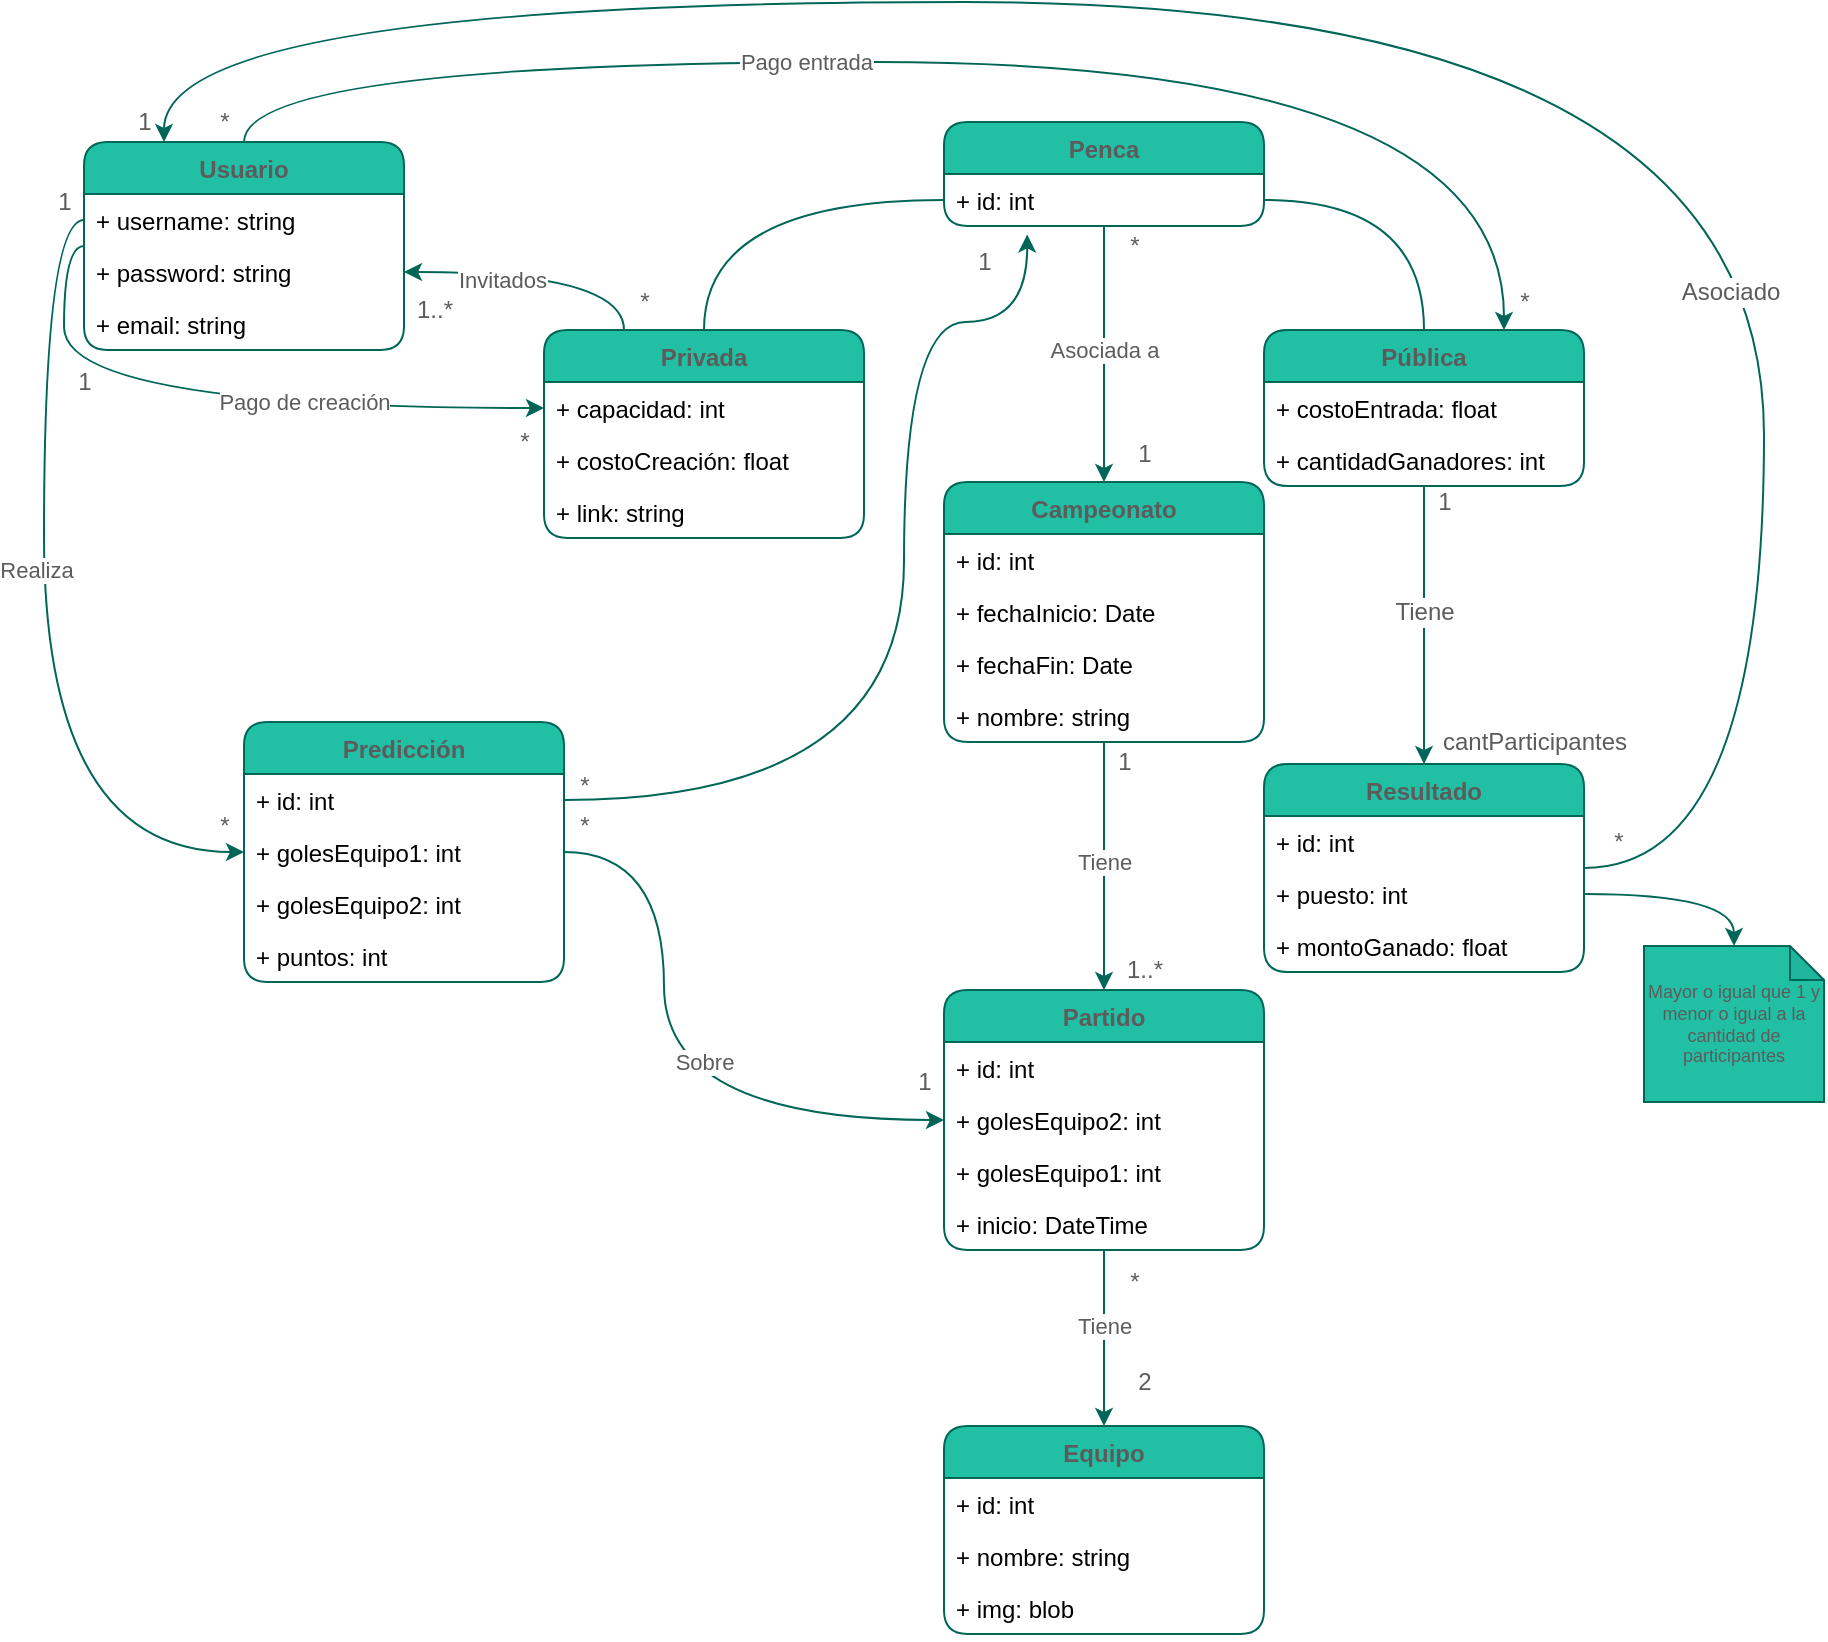 <mxfile version="14.6.13" type="device" pages="2"><diagram id="7rXaNCqC3UfSgt3z2woH" name="Diagrama"><mxGraphModel dx="1024" dy="584" grid="1" gridSize="10" guides="1" tooltips="1" connect="1" arrows="1" fold="1" page="1" pageScale="1" pageWidth="827" pageHeight="1169" math="0" shadow="0"><root><mxCell id="0"/><mxCell id="1" parent="0"/><mxCell id="nAAMIq5qlg37xRs95iQ4-43" style="edgeStyle=orthogonalEdgeStyle;curved=1;rounded=1;sketch=0;orthogonalLoop=1;jettySize=auto;html=1;fontColor=#5C5C5C;strokeColor=#006658;fillColor=#21C0A5;entryX=0;entryY=0.5;entryDx=0;entryDy=0;" parent="1" source="nAAMIq5qlg37xRs95iQ4-2" target="nAAMIq5qlg37xRs95iQ4-50" edge="1"><mxGeometry relative="1" as="geometry"><mxPoint x="100" y="340" as="targetPoint"/><Array as="points"><mxPoint x="40" y="142"/><mxPoint x="40" y="223"/></Array></mxGeometry></mxCell><mxCell id="nAAMIq5qlg37xRs95iQ4-44" value="Pago de creación" style="edgeLabel;html=1;align=center;verticalAlign=middle;resizable=0;points=[];fontColor=#5C5C5C;" parent="nAAMIq5qlg37xRs95iQ4-43" vertex="1" connectable="0"><mxGeometry x="0.052" y="2" relative="1" as="geometry"><mxPoint x="37" y="-1" as="offset"/></mxGeometry></mxCell><mxCell id="nAAMIq5qlg37xRs95iQ4-53" style="edgeStyle=orthogonalEdgeStyle;curved=1;rounded=1;sketch=0;orthogonalLoop=1;jettySize=auto;html=1;exitX=0.5;exitY=0;exitDx=0;exitDy=0;entryX=0.75;entryY=0;entryDx=0;entryDy=0;fontColor=#5C5C5C;strokeColor=#006658;fillColor=#21C0A5;" parent="1" source="nAAMIq5qlg37xRs95iQ4-2" target="nAAMIq5qlg37xRs95iQ4-18" edge="1"><mxGeometry relative="1" as="geometry"><Array as="points"><mxPoint x="130" y="50"/><mxPoint x="760" y="50"/></Array></mxGeometry></mxCell><mxCell id="nAAMIq5qlg37xRs95iQ4-54" value="Pago entrada" style="edgeLabel;html=1;align=center;verticalAlign=middle;resizable=0;points=[];fontColor=#5C5C5C;" parent="nAAMIq5qlg37xRs95iQ4-53" vertex="1" connectable="0"><mxGeometry x="0.334" y="-23" relative="1" as="geometry"><mxPoint x="-216" y="-23" as="offset"/></mxGeometry></mxCell><mxCell id="nAAMIq5qlg37xRs95iQ4-2" value="Usuario" style="swimlane;fontStyle=1;align=center;verticalAlign=top;childLayout=stackLayout;horizontal=1;startSize=26;horizontalStack=0;resizeParent=1;resizeParentMax=0;resizeLast=0;collapsible=1;marginBottom=0;rounded=1;sketch=0;fontColor=#5C5C5C;strokeColor=#006658;fillColor=#21C0A5;" parent="1" vertex="1"><mxGeometry x="50" y="90" width="160" height="104" as="geometry"/></mxCell><mxCell id="nAAMIq5qlg37xRs95iQ4-3" value="+ username: string" style="text;strokeColor=none;fillColor=none;align=left;verticalAlign=top;spacingLeft=4;spacingRight=4;overflow=hidden;rotatable=0;points=[[0,0.5],[1,0.5]];portConstraint=eastwest;" parent="nAAMIq5qlg37xRs95iQ4-2" vertex="1"><mxGeometry y="26" width="160" height="26" as="geometry"/></mxCell><mxCell id="nAAMIq5qlg37xRs95iQ4-6" value="+ password: string" style="text;strokeColor=none;fillColor=none;align=left;verticalAlign=top;spacingLeft=4;spacingRight=4;overflow=hidden;rotatable=0;points=[[0,0.5],[1,0.5]];portConstraint=eastwest;" parent="nAAMIq5qlg37xRs95iQ4-2" vertex="1"><mxGeometry y="52" width="160" height="26" as="geometry"/></mxCell><mxCell id="nAAMIq5qlg37xRs95iQ4-7" value="+ email: string" style="text;strokeColor=none;fillColor=none;align=left;verticalAlign=top;spacingLeft=4;spacingRight=4;overflow=hidden;rotatable=0;points=[[0,0.5],[1,0.5]];portConstraint=eastwest;" parent="nAAMIq5qlg37xRs95iQ4-2" vertex="1"><mxGeometry y="78" width="160" height="26" as="geometry"/></mxCell><mxCell id="nAAMIq5qlg37xRs95iQ4-29" style="edgeStyle=orthogonalEdgeStyle;curved=1;rounded=1;sketch=0;orthogonalLoop=1;jettySize=auto;html=1;entryX=0.5;entryY=0;entryDx=0;entryDy=0;fontColor=#5C5C5C;strokeColor=#006658;fillColor=#21C0A5;" parent="1" source="nAAMIq5qlg37xRs95iQ4-13" target="nAAMIq5qlg37xRs95iQ4-24" edge="1"><mxGeometry relative="1" as="geometry"/></mxCell><mxCell id="nAAMIq5qlg37xRs95iQ4-57" value="Asociada a" style="edgeLabel;html=1;align=center;verticalAlign=middle;resizable=0;points=[];fontColor=#5C5C5C;" parent="nAAMIq5qlg37xRs95iQ4-29" vertex="1" connectable="0"><mxGeometry x="-0.303" y="-3" relative="1" as="geometry"><mxPoint x="3" y="17" as="offset"/></mxGeometry></mxCell><mxCell id="nAAMIq5qlg37xRs95iQ4-13" value="Penca" style="swimlane;fontStyle=1;align=center;verticalAlign=top;childLayout=stackLayout;horizontal=1;startSize=26;horizontalStack=0;resizeParent=1;resizeParentMax=0;resizeLast=0;collapsible=1;marginBottom=0;rounded=1;sketch=0;fontColor=#5C5C5C;strokeColor=#006658;fillColor=#21C0A5;" parent="1" vertex="1"><mxGeometry x="480" y="80" width="160" height="52" as="geometry"/></mxCell><mxCell id="nAAMIq5qlg37xRs95iQ4-14" value="+ id: int" style="text;strokeColor=none;fillColor=none;align=left;verticalAlign=top;spacingLeft=4;spacingRight=4;overflow=hidden;rotatable=0;points=[[0,0.5],[1,0.5]];portConstraint=eastwest;" parent="nAAMIq5qlg37xRs95iQ4-13" vertex="1"><mxGeometry y="26" width="160" height="26" as="geometry"/></mxCell><mxCell id="nAAMIq5qlg37xRs95iQ4-109" style="edgeStyle=orthogonalEdgeStyle;curved=1;rounded=1;sketch=0;orthogonalLoop=1;jettySize=auto;html=1;entryX=0.5;entryY=0;entryDx=0;entryDy=0;fontSize=9;fontColor=#5C5C5C;strokeColor=#006658;fillColor=#21C0A5;" parent="1" source="nAAMIq5qlg37xRs95iQ4-18" target="nAAMIq5qlg37xRs95iQ4-103" edge="1"><mxGeometry relative="1" as="geometry"/></mxCell><mxCell id="nAAMIq5qlg37xRs95iQ4-113" value="Tiene" style="edgeLabel;html=1;align=center;verticalAlign=middle;resizable=0;points=[];fontSize=12;fontColor=#5C5C5C;" parent="nAAMIq5qlg37xRs95iQ4-109" vertex="1" connectable="0"><mxGeometry x="0.252" y="-2" relative="1" as="geometry"><mxPoint x="2" y="-24" as="offset"/></mxGeometry></mxCell><mxCell id="nAAMIq5qlg37xRs95iQ4-18" value="Pública" style="swimlane;fontStyle=1;align=center;verticalAlign=top;childLayout=stackLayout;horizontal=1;startSize=26;horizontalStack=0;resizeParent=1;resizeParentMax=0;resizeLast=0;collapsible=1;marginBottom=0;rounded=1;sketch=0;fontColor=#5C5C5C;strokeColor=#006658;fillColor=#21C0A5;" parent="1" vertex="1"><mxGeometry x="640" y="184" width="160" height="78" as="geometry"/></mxCell><mxCell id="nAAMIq5qlg37xRs95iQ4-19" value="+ costoEntrada: float" style="text;strokeColor=none;fillColor=none;align=left;verticalAlign=top;spacingLeft=4;spacingRight=4;overflow=hidden;rotatable=0;points=[[0,0.5],[1,0.5]];portConstraint=eastwest;" parent="nAAMIq5qlg37xRs95iQ4-18" vertex="1"><mxGeometry y="26" width="160" height="26" as="geometry"/></mxCell><mxCell id="nAAMIq5qlg37xRs95iQ4-100" value="+ cantidadGanadores: int" style="text;strokeColor=none;fillColor=none;align=left;verticalAlign=top;spacingLeft=4;spacingRight=4;overflow=hidden;rotatable=0;points=[[0,0.5],[1,0.5]];portConstraint=eastwest;" parent="nAAMIq5qlg37xRs95iQ4-18" vertex="1"><mxGeometry y="52" width="160" height="26" as="geometry"/></mxCell><mxCell id="nAAMIq5qlg37xRs95iQ4-36" style="edgeStyle=orthogonalEdgeStyle;curved=1;rounded=1;sketch=0;orthogonalLoop=1;jettySize=auto;html=1;exitX=0.25;exitY=0;exitDx=0;exitDy=0;entryX=1;entryY=0.5;entryDx=0;entryDy=0;fontColor=#5C5C5C;strokeColor=#006658;fillColor=#21C0A5;" parent="1" source="nAAMIq5qlg37xRs95iQ4-20" target="nAAMIq5qlg37xRs95iQ4-6" edge="1"><mxGeometry relative="1" as="geometry"/></mxCell><mxCell id="nAAMIq5qlg37xRs95iQ4-37" value="Invitados" style="edgeLabel;html=1;align=center;verticalAlign=middle;resizable=0;points=[];fontColor=#5C5C5C;" parent="nAAMIq5qlg37xRs95iQ4-36" vertex="1" connectable="0"><mxGeometry x="0.303" y="4" relative="1" as="geometry"><mxPoint as="offset"/></mxGeometry></mxCell><mxCell id="nAAMIq5qlg37xRs95iQ4-20" value="Privada" style="swimlane;fontStyle=1;align=center;verticalAlign=top;childLayout=stackLayout;horizontal=1;startSize=26;horizontalStack=0;resizeParent=1;resizeParentMax=0;resizeLast=0;collapsible=1;marginBottom=0;rounded=1;sketch=0;fontColor=#5C5C5C;strokeColor=#006658;fillColor=#21C0A5;" parent="1" vertex="1"><mxGeometry x="280" y="184" width="160" height="104" as="geometry"/></mxCell><mxCell id="nAAMIq5qlg37xRs95iQ4-50" value="+ capacidad: int" style="text;strokeColor=none;fillColor=none;align=left;verticalAlign=top;spacingLeft=4;spacingRight=4;overflow=hidden;rotatable=0;points=[[0,0.5],[1,0.5]];portConstraint=eastwest;" parent="nAAMIq5qlg37xRs95iQ4-20" vertex="1"><mxGeometry y="26" width="160" height="26" as="geometry"/></mxCell><mxCell id="nAAMIq5qlg37xRs95iQ4-101" value="+ costoCreación: float" style="text;strokeColor=none;fillColor=none;align=left;verticalAlign=top;spacingLeft=4;spacingRight=4;overflow=hidden;rotatable=0;points=[[0,0.5],[1,0.5]];portConstraint=eastwest;" parent="nAAMIq5qlg37xRs95iQ4-20" vertex="1"><mxGeometry y="52" width="160" height="26" as="geometry"/></mxCell><mxCell id="nAAMIq5qlg37xRs95iQ4-52" value="+ link: string" style="text;strokeColor=none;fillColor=none;align=left;verticalAlign=top;spacingLeft=4;spacingRight=4;overflow=hidden;rotatable=0;points=[[0,0.5],[1,0.5]];portConstraint=eastwest;" parent="nAAMIq5qlg37xRs95iQ4-20" vertex="1"><mxGeometry y="78" width="160" height="26" as="geometry"/></mxCell><mxCell id="nAAMIq5qlg37xRs95iQ4-66" style="edgeStyle=orthogonalEdgeStyle;curved=1;rounded=1;sketch=0;orthogonalLoop=1;jettySize=auto;html=1;entryX=0.5;entryY=0;entryDx=0;entryDy=0;fontColor=#5C5C5C;strokeColor=#006658;fillColor=#21C0A5;" parent="1" source="nAAMIq5qlg37xRs95iQ4-24" target="nAAMIq5qlg37xRs95iQ4-26" edge="1"><mxGeometry relative="1" as="geometry"/></mxCell><mxCell id="nAAMIq5qlg37xRs95iQ4-67" value="Tiene" style="edgeLabel;html=1;align=center;verticalAlign=middle;resizable=0;points=[];fontColor=#5C5C5C;" parent="nAAMIq5qlg37xRs95iQ4-66" vertex="1" connectable="0"><mxGeometry x="-0.2" y="-4" relative="1" as="geometry"><mxPoint x="4" y="10" as="offset"/></mxGeometry></mxCell><mxCell id="nAAMIq5qlg37xRs95iQ4-24" value="Campeonato" style="swimlane;fontStyle=1;align=center;verticalAlign=top;childLayout=stackLayout;horizontal=1;startSize=26;horizontalStack=0;resizeParent=1;resizeParentMax=0;resizeLast=0;collapsible=1;marginBottom=0;rounded=1;sketch=0;fontColor=#5C5C5C;strokeColor=#006658;fillColor=#21C0A5;" parent="1" vertex="1"><mxGeometry x="480" y="260" width="160" height="130" as="geometry"/></mxCell><mxCell id="nAAMIq5qlg37xRs95iQ4-25" value="+ id: int" style="text;strokeColor=none;fillColor=none;align=left;verticalAlign=top;spacingLeft=4;spacingRight=4;overflow=hidden;rotatable=0;points=[[0,0.5],[1,0.5]];portConstraint=eastwest;" parent="nAAMIq5qlg37xRs95iQ4-24" vertex="1"><mxGeometry y="26" width="160" height="26" as="geometry"/></mxCell><mxCell id="nAAMIq5qlg37xRs95iQ4-63" value="+ fechaInicio: Date" style="text;strokeColor=none;fillColor=none;align=left;verticalAlign=top;spacingLeft=4;spacingRight=4;overflow=hidden;rotatable=0;points=[[0,0.5],[1,0.5]];portConstraint=eastwest;" parent="nAAMIq5qlg37xRs95iQ4-24" vertex="1"><mxGeometry y="52" width="160" height="26" as="geometry"/></mxCell><mxCell id="nAAMIq5qlg37xRs95iQ4-64" value="+ fechaFin: Date" style="text;strokeColor=none;fillColor=none;align=left;verticalAlign=top;spacingLeft=4;spacingRight=4;overflow=hidden;rotatable=0;points=[[0,0.5],[1,0.5]];portConstraint=eastwest;" parent="nAAMIq5qlg37xRs95iQ4-24" vertex="1"><mxGeometry y="78" width="160" height="26" as="geometry"/></mxCell><mxCell id="nAAMIq5qlg37xRs95iQ4-65" value="+ nombre: string" style="text;strokeColor=none;fillColor=none;align=left;verticalAlign=top;spacingLeft=4;spacingRight=4;overflow=hidden;rotatable=0;points=[[0,0.5],[1,0.5]];portConstraint=eastwest;" parent="nAAMIq5qlg37xRs95iQ4-24" vertex="1"><mxGeometry y="104" width="160" height="26" as="geometry"/></mxCell><mxCell id="nAAMIq5qlg37xRs95iQ4-87" style="edgeStyle=orthogonalEdgeStyle;curved=1;rounded=1;sketch=0;orthogonalLoop=1;jettySize=auto;html=1;entryX=0.5;entryY=0;entryDx=0;entryDy=0;fontColor=#5C5C5C;strokeColor=#006658;fillColor=#21C0A5;" parent="1" source="nAAMIq5qlg37xRs95iQ4-26" target="nAAMIq5qlg37xRs95iQ4-82" edge="1"><mxGeometry relative="1" as="geometry"><Array as="points"><mxPoint x="560" y="670"/><mxPoint x="560" y="670"/></Array></mxGeometry></mxCell><mxCell id="nAAMIq5qlg37xRs95iQ4-90" value="Tiene" style="edgeLabel;html=1;align=center;verticalAlign=middle;resizable=0;points=[];fontColor=#5C5C5C;" parent="nAAMIq5qlg37xRs95iQ4-87" vertex="1" connectable="0"><mxGeometry x="-0.291" y="1" relative="1" as="geometry"><mxPoint x="-1" y="7" as="offset"/></mxGeometry></mxCell><mxCell id="nAAMIq5qlg37xRs95iQ4-26" value="Partido" style="swimlane;fontStyle=1;align=center;verticalAlign=top;childLayout=stackLayout;horizontal=1;startSize=26;horizontalStack=0;resizeParent=1;resizeParentMax=0;resizeLast=0;collapsible=1;marginBottom=0;rounded=1;sketch=0;fontColor=#5C5C5C;strokeColor=#006658;fillColor=#21C0A5;" parent="1" vertex="1"><mxGeometry x="480" y="514" width="160" height="130" as="geometry"/></mxCell><mxCell id="nAAMIq5qlg37xRs95iQ4-27" value="+ id: int" style="text;strokeColor=none;fillColor=none;align=left;verticalAlign=top;spacingLeft=4;spacingRight=4;overflow=hidden;rotatable=0;points=[[0,0.5],[1,0.5]];portConstraint=eastwest;" parent="nAAMIq5qlg37xRs95iQ4-26" vertex="1"><mxGeometry y="26" width="160" height="26" as="geometry"/></mxCell><mxCell id="nAAMIq5qlg37xRs95iQ4-80" value="+ golesEquipo2: int" style="text;strokeColor=none;fillColor=none;align=left;verticalAlign=top;spacingLeft=4;spacingRight=4;overflow=hidden;rotatable=0;points=[[0,0.5],[1,0.5]];portConstraint=eastwest;" parent="nAAMIq5qlg37xRs95iQ4-26" vertex="1"><mxGeometry y="52" width="160" height="26" as="geometry"/></mxCell><mxCell id="nAAMIq5qlg37xRs95iQ4-81" value="+ golesEquipo1: int" style="text;strokeColor=none;fillColor=none;align=left;verticalAlign=top;spacingLeft=4;spacingRight=4;overflow=hidden;rotatable=0;points=[[0,0.5],[1,0.5]];portConstraint=eastwest;" parent="nAAMIq5qlg37xRs95iQ4-26" vertex="1"><mxGeometry y="78" width="160" height="26" as="geometry"/></mxCell><mxCell id="Z2mvIo1XwhV08R8lb6l4-1" value="+ inicio: DateTime" style="text;strokeColor=none;fillColor=none;align=left;verticalAlign=top;spacingLeft=4;spacingRight=4;overflow=hidden;rotatable=0;points=[[0,0.5],[1,0.5]];portConstraint=eastwest;" parent="nAAMIq5qlg37xRs95iQ4-26" vertex="1"><mxGeometry y="104" width="160" height="26" as="geometry"/></mxCell><mxCell id="nAAMIq5qlg37xRs95iQ4-32" style="edgeStyle=orthogonalEdgeStyle;curved=1;rounded=1;sketch=0;orthogonalLoop=1;jettySize=auto;html=1;entryX=0.5;entryY=0;entryDx=0;entryDy=0;fontColor=#5C5C5C;strokeColor=#006658;fillColor=#21C0A5;endArrow=none;endFill=0;" parent="1" source="nAAMIq5qlg37xRs95iQ4-14" target="nAAMIq5qlg37xRs95iQ4-20" edge="1"><mxGeometry relative="1" as="geometry"/></mxCell><mxCell id="nAAMIq5qlg37xRs95iQ4-33" style="edgeStyle=orthogonalEdgeStyle;curved=1;rounded=1;sketch=0;orthogonalLoop=1;jettySize=auto;html=1;entryX=0.5;entryY=0;entryDx=0;entryDy=0;fontColor=#5C5C5C;strokeColor=#006658;fillColor=#21C0A5;endArrow=none;endFill=0;" parent="1" source="nAAMIq5qlg37xRs95iQ4-14" target="nAAMIq5qlg37xRs95iQ4-18" edge="1"><mxGeometry relative="1" as="geometry"/></mxCell><mxCell id="nAAMIq5qlg37xRs95iQ4-45" value="1..*" style="text;html=1;align=center;verticalAlign=middle;resizable=0;points=[];autosize=1;strokeColor=none;fontColor=#5C5C5C;" parent="1" vertex="1"><mxGeometry x="210" y="164" width="30" height="20" as="geometry"/></mxCell><mxCell id="nAAMIq5qlg37xRs95iQ4-46" value="*" style="text;html=1;align=center;verticalAlign=middle;resizable=0;points=[];autosize=1;strokeColor=none;fontColor=#5C5C5C;" parent="1" vertex="1"><mxGeometry x="320" y="160" width="20" height="20" as="geometry"/></mxCell><mxCell id="nAAMIq5qlg37xRs95iQ4-55" value="*" style="text;html=1;align=center;verticalAlign=middle;resizable=0;points=[];autosize=1;strokeColor=none;fontColor=#5C5C5C;" parent="1" vertex="1"><mxGeometry x="760" y="160" width="20" height="20" as="geometry"/></mxCell><mxCell id="nAAMIq5qlg37xRs95iQ4-56" value="*" style="text;html=1;align=center;verticalAlign=middle;resizable=0;points=[];autosize=1;strokeColor=none;fontColor=#5C5C5C;" parent="1" vertex="1"><mxGeometry x="110" y="70" width="20" height="20" as="geometry"/></mxCell><mxCell id="nAAMIq5qlg37xRs95iQ4-59" value="1" style="text;html=1;align=center;verticalAlign=middle;resizable=0;points=[];autosize=1;strokeColor=none;fontColor=#5C5C5C;" parent="1" vertex="1"><mxGeometry x="570" y="236" width="20" height="20" as="geometry"/></mxCell><mxCell id="nAAMIq5qlg37xRs95iQ4-60" value="*" style="text;html=1;align=center;verticalAlign=middle;resizable=0;points=[];autosize=1;strokeColor=none;fontColor=#5C5C5C;" parent="1" vertex="1"><mxGeometry x="565" y="132" width="20" height="20" as="geometry"/></mxCell><mxCell id="nAAMIq5qlg37xRs95iQ4-61" value="1" style="text;html=1;align=center;verticalAlign=middle;resizable=0;points=[];autosize=1;strokeColor=none;fontColor=#5C5C5C;" parent="1" vertex="1"><mxGeometry x="560" y="390" width="20" height="20" as="geometry"/></mxCell><mxCell id="nAAMIq5qlg37xRs95iQ4-62" value="1..*" style="text;html=1;align=center;verticalAlign=middle;resizable=0;points=[];autosize=1;strokeColor=none;fontColor=#5C5C5C;" parent="1" vertex="1"><mxGeometry x="565" y="494" width="30" height="20" as="geometry"/></mxCell><mxCell id="nAAMIq5qlg37xRs95iQ4-70" value="Predicción" style="swimlane;fontStyle=1;align=center;verticalAlign=top;childLayout=stackLayout;horizontal=1;startSize=26;horizontalStack=0;resizeParent=1;resizeParentMax=0;resizeLast=0;collapsible=1;marginBottom=0;rounded=1;sketch=0;fontColor=#5C5C5C;strokeColor=#006658;fillColor=#21C0A5;" parent="1" vertex="1"><mxGeometry x="130" y="380" width="160" height="130" as="geometry"/></mxCell><mxCell id="nAAMIq5qlg37xRs95iQ4-71" value="+ id: int" style="text;strokeColor=none;fillColor=none;align=left;verticalAlign=top;spacingLeft=4;spacingRight=4;overflow=hidden;rotatable=0;points=[[0,0.5],[1,0.5]];portConstraint=eastwest;" parent="nAAMIq5qlg37xRs95iQ4-70" vertex="1"><mxGeometry y="26" width="160" height="26" as="geometry"/></mxCell><mxCell id="nAAMIq5qlg37xRs95iQ4-73" value="+ golesEquipo1: int" style="text;strokeColor=none;fillColor=none;align=left;verticalAlign=top;spacingLeft=4;spacingRight=4;overflow=hidden;rotatable=0;points=[[0,0.5],[1,0.5]];portConstraint=eastwest;" parent="nAAMIq5qlg37xRs95iQ4-70" vertex="1"><mxGeometry y="52" width="160" height="26" as="geometry"/></mxCell><mxCell id="nAAMIq5qlg37xRs95iQ4-97" value="+ golesEquipo2: int" style="text;strokeColor=none;fillColor=none;align=left;verticalAlign=top;spacingLeft=4;spacingRight=4;overflow=hidden;rotatable=0;points=[[0,0.5],[1,0.5]];portConstraint=eastwest;" parent="nAAMIq5qlg37xRs95iQ4-70" vertex="1"><mxGeometry y="78" width="160" height="26" as="geometry"/></mxCell><mxCell id="nAAMIq5qlg37xRs95iQ4-74" value="+ puntos: int" style="text;strokeColor=none;fillColor=none;align=left;verticalAlign=top;spacingLeft=4;spacingRight=4;overflow=hidden;rotatable=0;points=[[0,0.5],[1,0.5]];portConstraint=eastwest;" parent="nAAMIq5qlg37xRs95iQ4-70" vertex="1"><mxGeometry y="104" width="160" height="26" as="geometry"/></mxCell><mxCell id="nAAMIq5qlg37xRs95iQ4-77" style="edgeStyle=orthogonalEdgeStyle;curved=1;rounded=1;sketch=0;orthogonalLoop=1;jettySize=auto;html=1;exitX=1;exitY=0.5;exitDx=0;exitDy=0;entryX=0;entryY=0.5;entryDx=0;entryDy=0;fontColor=#5C5C5C;strokeColor=#006658;fillColor=#21C0A5;" parent="1" source="nAAMIq5qlg37xRs95iQ4-73" edge="1"><mxGeometry relative="1" as="geometry"><mxPoint x="480" y="579" as="targetPoint"/><Array as="points"><mxPoint x="340" y="445"/><mxPoint x="340" y="579"/></Array></mxGeometry></mxCell><mxCell id="nAAMIq5qlg37xRs95iQ4-96" value="Sobre" style="edgeLabel;html=1;align=center;verticalAlign=middle;resizable=0;points=[];fontColor=#5C5C5C;" parent="nAAMIq5qlg37xRs95iQ4-77" vertex="1" connectable="0"><mxGeometry x="-0.064" y="8" relative="1" as="geometry"><mxPoint x="12" y="3" as="offset"/></mxGeometry></mxCell><mxCell id="nAAMIq5qlg37xRs95iQ4-78" style="edgeStyle=orthogonalEdgeStyle;curved=1;rounded=1;sketch=0;orthogonalLoop=1;jettySize=auto;html=1;exitX=0;exitY=0.5;exitDx=0;exitDy=0;entryX=0;entryY=0.5;entryDx=0;entryDy=0;fontColor=#5C5C5C;strokeColor=#006658;fillColor=#21C0A5;" parent="1" source="nAAMIq5qlg37xRs95iQ4-3" target="nAAMIq5qlg37xRs95iQ4-73" edge="1"><mxGeometry relative="1" as="geometry"/></mxCell><mxCell id="nAAMIq5qlg37xRs95iQ4-95" value="Realiza" style="edgeLabel;html=1;align=center;verticalAlign=middle;resizable=0;points=[];fontColor=#5C5C5C;" parent="nAAMIq5qlg37xRs95iQ4-78" vertex="1" connectable="0"><mxGeometry x="-0.107" y="-4" relative="1" as="geometry"><mxPoint as="offset"/></mxGeometry></mxCell><mxCell id="nAAMIq5qlg37xRs95iQ4-82" value="Equipo" style="swimlane;fontStyle=1;align=center;verticalAlign=top;childLayout=stackLayout;horizontal=1;startSize=26;horizontalStack=0;resizeParent=1;resizeParentMax=0;resizeLast=0;collapsible=1;marginBottom=0;rounded=1;sketch=0;fontColor=#5C5C5C;strokeColor=#006658;fillColor=#21C0A5;" parent="1" vertex="1"><mxGeometry x="480" y="732" width="160" height="104" as="geometry"/></mxCell><mxCell id="nAAMIq5qlg37xRs95iQ4-83" value="+ id: int" style="text;strokeColor=none;fillColor=none;align=left;verticalAlign=top;spacingLeft=4;spacingRight=4;overflow=hidden;rotatable=0;points=[[0,0.5],[1,0.5]];portConstraint=eastwest;" parent="nAAMIq5qlg37xRs95iQ4-82" vertex="1"><mxGeometry y="26" width="160" height="26" as="geometry"/></mxCell><mxCell id="nAAMIq5qlg37xRs95iQ4-84" value="+ nombre: string" style="text;strokeColor=none;fillColor=none;align=left;verticalAlign=top;spacingLeft=4;spacingRight=4;overflow=hidden;rotatable=0;points=[[0,0.5],[1,0.5]];portConstraint=eastwest;" parent="nAAMIq5qlg37xRs95iQ4-82" vertex="1"><mxGeometry y="52" width="160" height="26" as="geometry"/></mxCell><mxCell id="nAAMIq5qlg37xRs95iQ4-102" value="+ img: blob" style="text;strokeColor=none;fillColor=none;align=left;verticalAlign=top;spacingLeft=4;spacingRight=4;overflow=hidden;rotatable=0;points=[[0,0.5],[1,0.5]];portConstraint=eastwest;" parent="nAAMIq5qlg37xRs95iQ4-82" vertex="1"><mxGeometry y="78" width="160" height="26" as="geometry"/></mxCell><mxCell id="nAAMIq5qlg37xRs95iQ4-88" value="2" style="text;html=1;align=center;verticalAlign=middle;resizable=0;points=[];autosize=1;strokeColor=none;fontColor=#5C5C5C;" parent="1" vertex="1"><mxGeometry x="570" y="700" width="20" height="20" as="geometry"/></mxCell><mxCell id="nAAMIq5qlg37xRs95iQ4-89" value="*" style="text;html=1;align=center;verticalAlign=middle;resizable=0;points=[];autosize=1;strokeColor=none;fontColor=#5C5C5C;" parent="1" vertex="1"><mxGeometry x="565" y="650" width="20" height="20" as="geometry"/></mxCell><mxCell id="nAAMIq5qlg37xRs95iQ4-91" value="*" style="text;html=1;align=center;verticalAlign=middle;resizable=0;points=[];autosize=1;strokeColor=none;fontColor=#5C5C5C;" parent="1" vertex="1"><mxGeometry x="110" y="422" width="20" height="20" as="geometry"/></mxCell><mxCell id="nAAMIq5qlg37xRs95iQ4-92" value="1" style="text;html=1;align=center;verticalAlign=middle;resizable=0;points=[];autosize=1;strokeColor=none;fontColor=#5C5C5C;" parent="1" vertex="1"><mxGeometry x="460" y="550" width="20" height="20" as="geometry"/></mxCell><mxCell id="nAAMIq5qlg37xRs95iQ4-93" value="*" style="text;html=1;align=center;verticalAlign=middle;resizable=0;points=[];autosize=1;strokeColor=none;fontColor=#5C5C5C;" parent="1" vertex="1"><mxGeometry x="290" y="422" width="20" height="20" as="geometry"/></mxCell><mxCell id="nAAMIq5qlg37xRs95iQ4-94" value="1" style="text;html=1;align=center;verticalAlign=middle;resizable=0;points=[];autosize=1;strokeColor=none;fontColor=#5C5C5C;" parent="1" vertex="1"><mxGeometry x="30" y="110" width="20" height="20" as="geometry"/></mxCell><mxCell id="nAAMIq5qlg37xRs95iQ4-114" style="edgeStyle=orthogonalEdgeStyle;curved=1;rounded=1;sketch=0;orthogonalLoop=1;jettySize=auto;html=1;entryX=0.25;entryY=0;entryDx=0;entryDy=0;fontSize=12;fontColor=#5C5C5C;strokeColor=#006658;fillColor=#21C0A5;" parent="1" source="nAAMIq5qlg37xRs95iQ4-103" target="nAAMIq5qlg37xRs95iQ4-2" edge="1"><mxGeometry relative="1" as="geometry"><Array as="points"><mxPoint x="890" y="453"/><mxPoint x="890" y="20"/><mxPoint x="90" y="20"/></Array></mxGeometry></mxCell><mxCell id="nAAMIq5qlg37xRs95iQ4-115" value="Asociado" style="edgeLabel;html=1;align=center;verticalAlign=middle;resizable=0;points=[];fontSize=12;fontColor=#5C5C5C;" parent="nAAMIq5qlg37xRs95iQ4-114" vertex="1" connectable="0"><mxGeometry x="-0.457" y="17" relative="1" as="geometry"><mxPoint as="offset"/></mxGeometry></mxCell><mxCell id="nAAMIq5qlg37xRs95iQ4-103" value="Resultado" style="swimlane;fontStyle=1;align=center;verticalAlign=top;childLayout=stackLayout;horizontal=1;startSize=26;horizontalStack=0;resizeParent=1;resizeParentMax=0;resizeLast=0;collapsible=1;marginBottom=0;rounded=1;sketch=0;fontColor=#5C5C5C;strokeColor=#006658;fillColor=#21C0A5;" parent="1" vertex="1"><mxGeometry x="640" y="401" width="160" height="104" as="geometry"/></mxCell><mxCell id="nAAMIq5qlg37xRs95iQ4-104" value="+ id: int" style="text;strokeColor=none;fillColor=none;align=left;verticalAlign=top;spacingLeft=4;spacingRight=4;overflow=hidden;rotatable=0;points=[[0,0.5],[1,0.5]];portConstraint=eastwest;" parent="nAAMIq5qlg37xRs95iQ4-103" vertex="1"><mxGeometry y="26" width="160" height="26" as="geometry"/></mxCell><mxCell id="nAAMIq5qlg37xRs95iQ4-105" value="+ puesto: int" style="text;strokeColor=none;fillColor=none;align=left;verticalAlign=top;spacingLeft=4;spacingRight=4;overflow=hidden;rotatable=0;points=[[0,0.5],[1,0.5]];portConstraint=eastwest;" parent="nAAMIq5qlg37xRs95iQ4-103" vertex="1"><mxGeometry y="52" width="160" height="26" as="geometry"/></mxCell><mxCell id="nAAMIq5qlg37xRs95iQ4-108" value="+ montoGanado: float" style="text;strokeColor=none;fillColor=none;align=left;verticalAlign=top;spacingLeft=4;spacingRight=4;overflow=hidden;rotatable=0;points=[[0,0.5],[1,0.5]];portConstraint=eastwest;" parent="nAAMIq5qlg37xRs95iQ4-103" vertex="1"><mxGeometry y="78" width="160" height="26" as="geometry"/></mxCell><mxCell id="nAAMIq5qlg37xRs95iQ4-106" value="Mayor o igual que 1 y menor o igual a la cantidad de participantes" style="shape=note;whiteSpace=wrap;html=1;backgroundOutline=1;darkOpacity=0.05;rounded=1;sketch=0;fontColor=#5C5C5C;strokeColor=#006658;fillColor=#21C0A5;size=17;fontSize=9;" parent="1" vertex="1"><mxGeometry x="830" y="492" width="90" height="78" as="geometry"/></mxCell><mxCell id="nAAMIq5qlg37xRs95iQ4-107" style="edgeStyle=orthogonalEdgeStyle;curved=1;rounded=1;sketch=0;orthogonalLoop=1;jettySize=auto;html=1;exitX=1;exitY=0.5;exitDx=0;exitDy=0;entryX=0.5;entryY=0;entryDx=0;entryDy=0;entryPerimeter=0;fontColor=#5C5C5C;strokeColor=#006658;fillColor=#21C0A5;" parent="1" source="nAAMIq5qlg37xRs95iQ4-105" target="nAAMIq5qlg37xRs95iQ4-106" edge="1"><mxGeometry relative="1" as="geometry"/></mxCell><mxCell id="nAAMIq5qlg37xRs95iQ4-111" value="cantParticipantes" style="text;html=1;align=center;verticalAlign=middle;resizable=0;points=[];autosize=1;strokeColor=none;fontSize=12;fontColor=#5C5C5C;" parent="1" vertex="1"><mxGeometry x="720" y="380" width="110" height="20" as="geometry"/></mxCell><mxCell id="nAAMIq5qlg37xRs95iQ4-112" value="1" style="text;html=1;align=center;verticalAlign=middle;resizable=0;points=[];autosize=1;strokeColor=none;fontSize=12;fontColor=#5C5C5C;" parent="1" vertex="1"><mxGeometry x="720" y="260" width="20" height="20" as="geometry"/></mxCell><mxCell id="nAAMIq5qlg37xRs95iQ4-116" value="1" style="text;html=1;align=center;verticalAlign=middle;resizable=0;points=[];autosize=1;strokeColor=none;fontSize=12;fontColor=#5C5C5C;" parent="1" vertex="1"><mxGeometry x="70" y="70" width="20" height="20" as="geometry"/></mxCell><mxCell id="nAAMIq5qlg37xRs95iQ4-117" value="*" style="text;html=1;align=center;verticalAlign=middle;resizable=0;points=[];autosize=1;strokeColor=none;fontSize=12;fontColor=#5C5C5C;" parent="1" vertex="1"><mxGeometry x="807" y="430" width="20" height="20" as="geometry"/></mxCell><mxCell id="nAAMIq5qlg37xRs95iQ4-118" style="edgeStyle=orthogonalEdgeStyle;curved=1;rounded=1;sketch=0;orthogonalLoop=1;jettySize=auto;html=1;exitX=1;exitY=0.5;exitDx=0;exitDy=0;entryX=0.26;entryY=1.162;entryDx=0;entryDy=0;fontSize=12;fontColor=#5C5C5C;strokeColor=#006658;fillColor=#21C0A5;entryPerimeter=0;" parent="1" source="nAAMIq5qlg37xRs95iQ4-71" target="nAAMIq5qlg37xRs95iQ4-14" edge="1"><mxGeometry relative="1" as="geometry"><Array as="points"><mxPoint x="460" y="419"/><mxPoint x="460" y="180"/><mxPoint x="522" y="180"/></Array></mxGeometry></mxCell><mxCell id="nAAMIq5qlg37xRs95iQ4-119" value="*" style="text;html=1;align=center;verticalAlign=middle;resizable=0;points=[];autosize=1;strokeColor=none;fontSize=12;fontColor=#5C5C5C;" parent="1" vertex="1"><mxGeometry x="290" y="402" width="20" height="20" as="geometry"/></mxCell><mxCell id="nAAMIq5qlg37xRs95iQ4-120" value="1" style="text;html=1;align=center;verticalAlign=middle;resizable=0;points=[];autosize=1;strokeColor=none;fontSize=12;fontColor=#5C5C5C;" parent="1" vertex="1"><mxGeometry x="490" y="140" width="20" height="20" as="geometry"/></mxCell><mxCell id="nAAMIq5qlg37xRs95iQ4-121" value="*" style="text;html=1;align=center;verticalAlign=middle;resizable=0;points=[];autosize=1;strokeColor=none;fontSize=12;fontColor=#5C5C5C;" parent="1" vertex="1"><mxGeometry x="260" y="230" width="20" height="20" as="geometry"/></mxCell><mxCell id="nAAMIq5qlg37xRs95iQ4-122" value="1" style="text;html=1;align=center;verticalAlign=middle;resizable=0;points=[];autosize=1;strokeColor=none;fontSize=12;fontColor=#5C5C5C;" parent="1" vertex="1"><mxGeometry x="40" y="200" width="20" height="20" as="geometry"/></mxCell></root></mxGraphModel></diagram><diagram id="g8D8EZzGpV1mPTySWpWV" name="Restricciones"><mxGraphModel dx="1024" dy="584" grid="1" gridSize="10" guides="1" tooltips="1" connect="1" arrows="1" fold="1" page="1" pageScale="1" pageWidth="827" pageHeight="1169" math="0" shadow="0"><root><mxCell id="WPiIx2c2qRrdPhzq5if5-0"/><mxCell id="WPiIx2c2qRrdPhzq5if5-1" parent="WPiIx2c2qRrdPhzq5if5-0"/><mxCell id="bPMqGm_y_fPY0ICgxf0e-0" value="&lt;h1&gt;Restricciones&lt;/h1&gt;&lt;p&gt;Lorem ipsum dolor sit amet, consectetur adipisicing elit, sed do eiusmod tempor incididunt ut labore et dolore magna aliqua.&lt;/p&gt;" style="text;html=1;strokeColor=none;fillColor=none;spacing=5;spacingTop=-20;whiteSpace=wrap;overflow=hidden;rounded=0;sketch=0;fontSize=12;fontColor=#5C5C5C;" vertex="1" parent="WPiIx2c2qRrdPhzq5if5-1"><mxGeometry x="30" y="40" width="760" height="380" as="geometry"/></mxCell></root></mxGraphModel></diagram></mxfile>